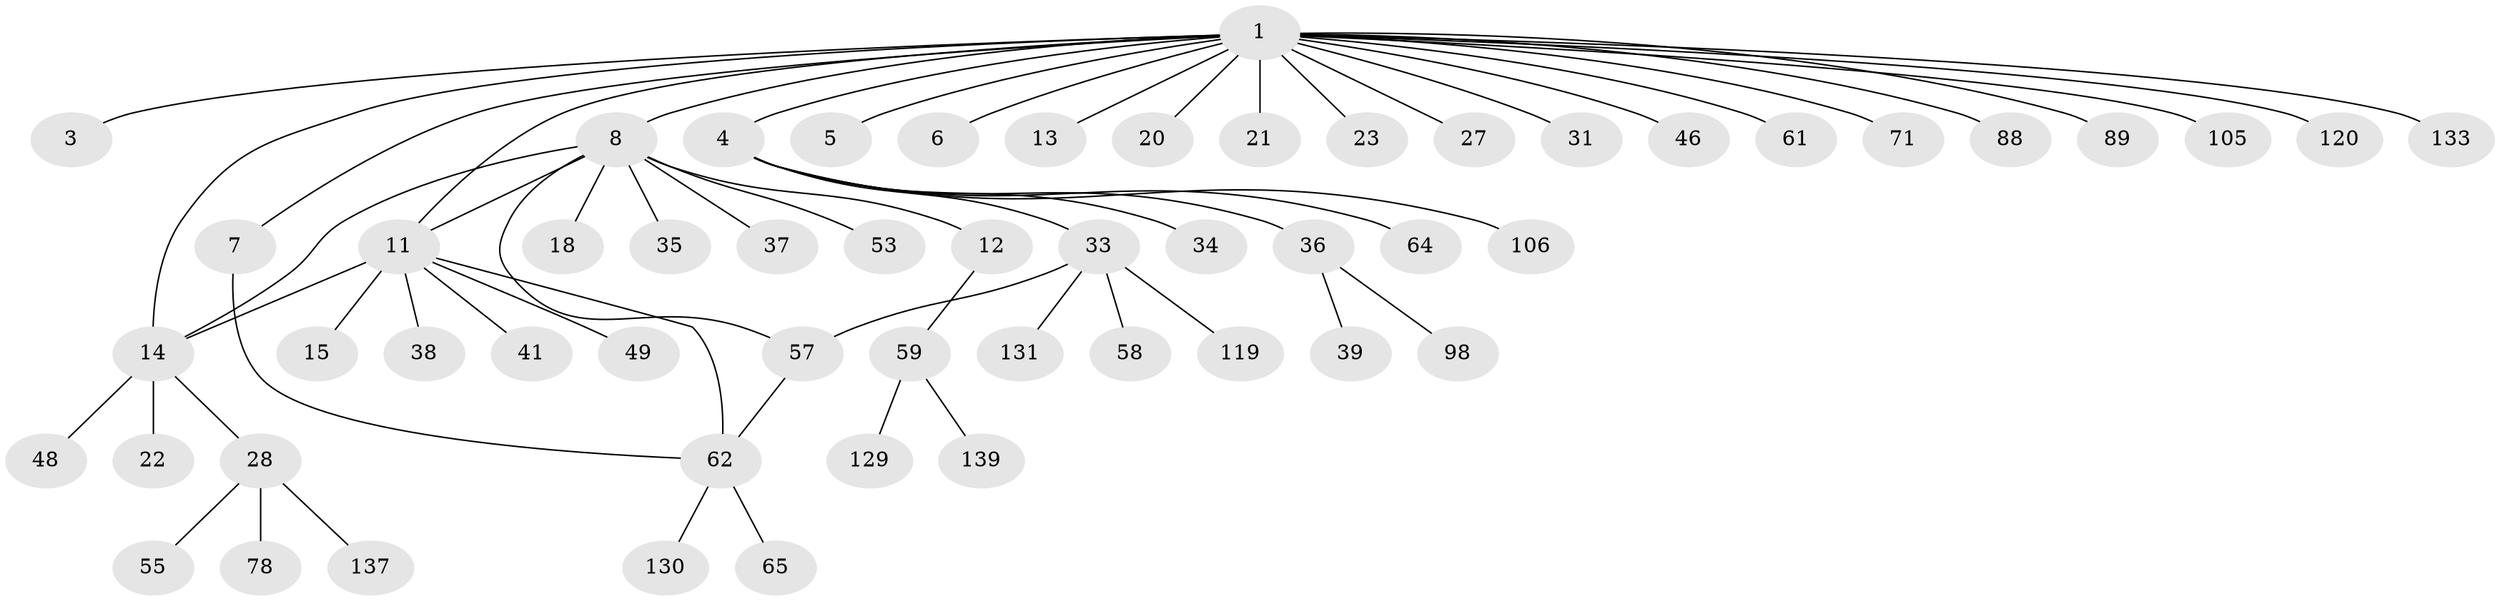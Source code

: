 // original degree distribution, {3: 0.07194244604316546, 22: 0.007194244604316547, 2: 0.12949640287769784, 4: 0.04316546762589928, 1: 0.6762589928057554, 8: 0.007194244604316547, 21: 0.007194244604316547, 16: 0.007194244604316547, 10: 0.007194244604316547, 5: 0.03597122302158273, 6: 0.007194244604316547}
// Generated by graph-tools (version 1.1) at 2025/17/03/04/25 18:17:59]
// undirected, 55 vertices, 60 edges
graph export_dot {
graph [start="1"]
  node [color=gray90,style=filled];
  1 [super="+2"];
  3 [super="+136"];
  4 [super="+9"];
  5;
  6;
  7 [super="+77+97+91+107+135+118"];
  8 [super="+90+79+121+110+109+80+51+17+42+19+30+54+52+10+25+56+40"];
  11 [super="+26+44+75+93+103+115+101+128+82"];
  12 [super="+16"];
  13 [super="+45+117"];
  14 [super="+108+83+86+72+47"];
  15 [super="+32+50"];
  18;
  20 [super="+73+84"];
  21;
  22 [super="+104"];
  23;
  27 [super="+43"];
  28;
  31 [super="+122"];
  33;
  34;
  35;
  36;
  37;
  38;
  39;
  41;
  46 [super="+94"];
  48;
  49 [super="+63"];
  53;
  55;
  57 [super="+100"];
  58;
  59;
  61;
  62;
  64 [super="+132"];
  65 [super="+111"];
  71;
  78 [super="+102"];
  88;
  89;
  98;
  105;
  106;
  119;
  120 [super="+134"];
  129;
  130;
  131;
  133;
  137;
  139;
  1 -- 6;
  1 -- 89;
  1 -- 3;
  1 -- 4;
  1 -- 5;
  1 -- 133;
  1 -- 7;
  1 -- 8;
  1 -- 71;
  1 -- 11;
  1 -- 13;
  1 -- 14 [weight=2];
  1 -- 20;
  1 -- 21;
  1 -- 23;
  1 -- 88;
  1 -- 27;
  1 -- 31;
  1 -- 105;
  1 -- 46;
  1 -- 120;
  1 -- 61;
  4 -- 34;
  4 -- 106;
  4 -- 64;
  4 -- 33;
  4 -- 36;
  7 -- 62;
  8 -- 12;
  8 -- 35;
  8 -- 53;
  8 -- 57;
  8 -- 18;
  8 -- 11;
  8 -- 37;
  8 -- 14;
  11 -- 14 [weight=2];
  11 -- 15;
  11 -- 38;
  11 -- 41;
  11 -- 49;
  11 -- 62;
  12 -- 59;
  14 -- 22;
  14 -- 28;
  14 -- 48;
  28 -- 55;
  28 -- 78;
  28 -- 137;
  33 -- 58;
  33 -- 119;
  33 -- 131;
  33 -- 57;
  36 -- 39;
  36 -- 98;
  57 -- 62;
  59 -- 129;
  59 -- 139;
  62 -- 65;
  62 -- 130;
}
